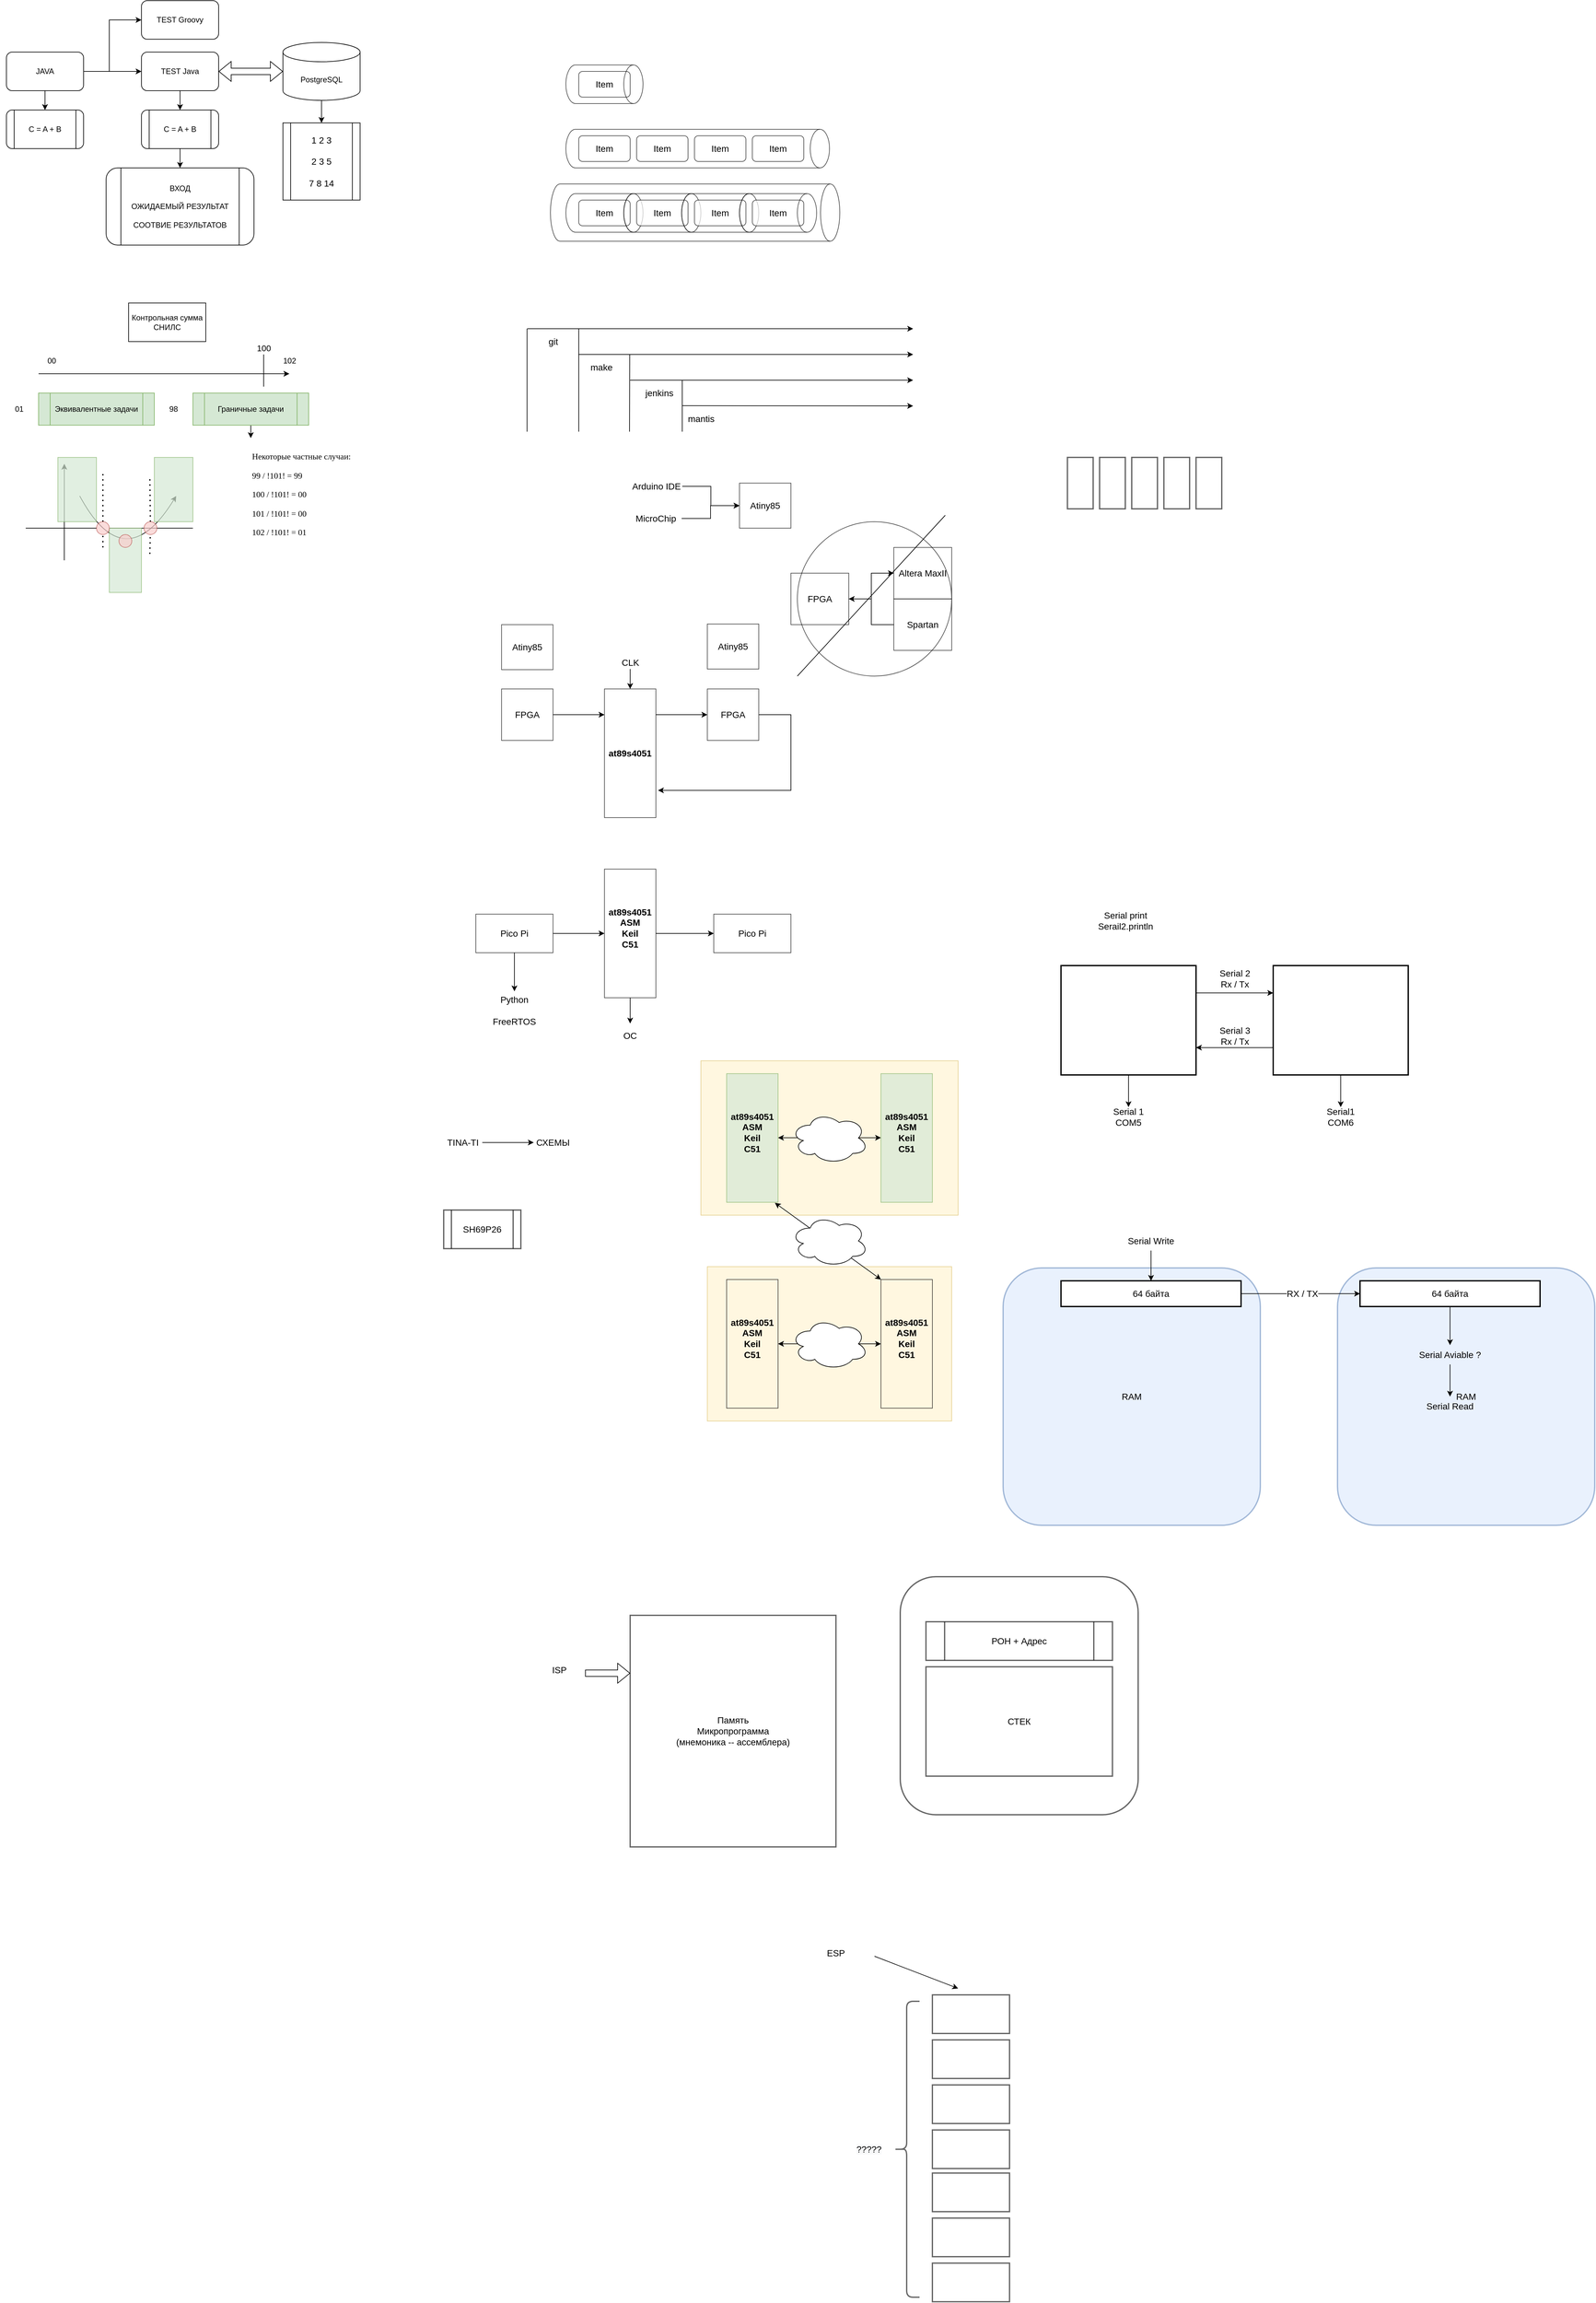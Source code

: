 <mxfile version="16.5.3" type="github"><diagram id="JWll6TlJVvsSTL1DyOem" name="Page-1"><mxGraphModel dx="2031" dy="1089" grid="1" gridSize="10" guides="1" tooltips="1" connect="1" arrows="1" fold="1" page="1" pageScale="1" pageWidth="827" pageHeight="1169" math="0" shadow="0"><root><mxCell id="0"/><mxCell id="1" parent="0"/><mxCell id="N8ILKGq0WhEgd5VuNj8q-164" value="" style="rounded=1;whiteSpace=wrap;html=1;fontSize=14;strokeWidth=2;fillColor=default;gradientColor=none;opacity=60;" parent="1" vertex="1"><mxGeometry x="1580" y="2580" width="370" height="370" as="geometry"/></mxCell><mxCell id="N8ILKGq0WhEgd5VuNj8q-156" value="RAM" style="rounded=1;whiteSpace=wrap;html=1;fontSize=14;strokeWidth=2;fillColor=#dae8fc;strokeColor=#6c8ebf;opacity=60;" parent="1" vertex="1"><mxGeometry x="2260" y="2100" width="400" height="400" as="geometry"/></mxCell><mxCell id="N8ILKGq0WhEgd5VuNj8q-155" value="RAM" style="rounded=1;whiteSpace=wrap;html=1;fontSize=14;strokeWidth=2;fillColor=#dae8fc;strokeColor=#6c8ebf;opacity=60;" parent="1" vertex="1"><mxGeometry x="1740" y="2100" width="400" height="400" as="geometry"/></mxCell><mxCell id="N8ILKGq0WhEgd5VuNj8q-111" value="" style="rounded=0;whiteSpace=wrap;html=1;fontSize=14;fillColor=#fff2cc;strokeColor=#d6b656;opacity=60;" parent="1" vertex="1"><mxGeometry x="1280" y="2098" width="380" height="240" as="geometry"/></mxCell><mxCell id="N8ILKGq0WhEgd5VuNj8q-110" value="" style="rounded=0;whiteSpace=wrap;html=1;fontSize=14;fillColor=#fff2cc;strokeColor=#d6b656;opacity=60;" parent="1" vertex="1"><mxGeometry x="1270" y="1778" width="400" height="240" as="geometry"/></mxCell><mxCell id="N8ILKGq0WhEgd5VuNj8q-54" value="" style="shape=cylinder3;whiteSpace=wrap;html=1;boundedLbl=1;backgroundOutline=1;size=15;fontSize=14;opacity=70;rotation=90;fillColor=none;" parent="1" vertex="1"><mxGeometry x="1235" y="155" width="60" height="410" as="geometry"/></mxCell><mxCell id="N8ILKGq0WhEgd5VuNj8q-3" value="" style="edgeStyle=orthogonalEdgeStyle;rounded=0;orthogonalLoop=1;jettySize=auto;html=1;" parent="1" source="N8ILKGq0WhEgd5VuNj8q-1" target="N8ILKGq0WhEgd5VuNj8q-2" edge="1"><mxGeometry relative="1" as="geometry"/></mxCell><mxCell id="N8ILKGq0WhEgd5VuNj8q-5" style="edgeStyle=orthogonalEdgeStyle;rounded=0;orthogonalLoop=1;jettySize=auto;html=1;" parent="1" source="N8ILKGq0WhEgd5VuNj8q-1" target="N8ILKGq0WhEgd5VuNj8q-4" edge="1"><mxGeometry relative="1" as="geometry"><Array as="points"><mxPoint x="350" y="240"/><mxPoint x="350" y="160"/></Array></mxGeometry></mxCell><mxCell id="N8ILKGq0WhEgd5VuNj8q-7" value="" style="edgeStyle=orthogonalEdgeStyle;rounded=0;orthogonalLoop=1;jettySize=auto;html=1;" parent="1" source="N8ILKGq0WhEgd5VuNj8q-1" target="N8ILKGq0WhEgd5VuNj8q-6" edge="1"><mxGeometry relative="1" as="geometry"/></mxCell><mxCell id="N8ILKGq0WhEgd5VuNj8q-1" value="JAVA" style="rounded=1;whiteSpace=wrap;html=1;" parent="1" vertex="1"><mxGeometry x="190" y="210" width="120" height="60" as="geometry"/></mxCell><mxCell id="N8ILKGq0WhEgd5VuNj8q-46" value="" style="edgeStyle=orthogonalEdgeStyle;rounded=0;orthogonalLoop=1;jettySize=auto;html=1;fontSize=13;" parent="1" source="N8ILKGq0WhEgd5VuNj8q-2" target="N8ILKGq0WhEgd5VuNj8q-45" edge="1"><mxGeometry relative="1" as="geometry"/></mxCell><mxCell id="N8ILKGq0WhEgd5VuNj8q-2" value="TEST Java" style="rounded=1;whiteSpace=wrap;html=1;" parent="1" vertex="1"><mxGeometry x="400" y="210" width="120" height="60" as="geometry"/></mxCell><mxCell id="N8ILKGq0WhEgd5VuNj8q-4" value="TEST Groovy" style="rounded=1;whiteSpace=wrap;html=1;" parent="1" vertex="1"><mxGeometry x="400" y="130" width="120" height="60" as="geometry"/></mxCell><mxCell id="N8ILKGq0WhEgd5VuNj8q-6" value="C = A + B" style="shape=process;whiteSpace=wrap;html=1;backgroundOutline=1;rounded=1;" parent="1" vertex="1"><mxGeometry x="190" y="300" width="120" height="60" as="geometry"/></mxCell><mxCell id="N8ILKGq0WhEgd5VuNj8q-10" value="" style="edgeStyle=orthogonalEdgeStyle;rounded=0;orthogonalLoop=1;jettySize=auto;html=1;" parent="1" source="N8ILKGq0WhEgd5VuNj8q-8" target="N8ILKGq0WhEgd5VuNj8q-9" edge="1"><mxGeometry relative="1" as="geometry"/></mxCell><mxCell id="N8ILKGq0WhEgd5VuNj8q-8" value="PostgreSQL" style="shape=cylinder3;whiteSpace=wrap;html=1;boundedLbl=1;backgroundOutline=1;size=15;" parent="1" vertex="1"><mxGeometry x="620" y="195" width="120" height="90" as="geometry"/></mxCell><mxCell id="N8ILKGq0WhEgd5VuNj8q-9" value="&lt;font style=&quot;font-size: 14px&quot;&gt;1 2 3&lt;br&gt;&lt;br&gt;2 3 5&lt;br&gt;&lt;br&gt;7 8 14&lt;/font&gt;" style="shape=process;whiteSpace=wrap;html=1;backgroundOutline=1;" parent="1" vertex="1"><mxGeometry x="620" y="320" width="120" height="120" as="geometry"/></mxCell><mxCell id="N8ILKGq0WhEgd5VuNj8q-11" value="Контрольная сумма СНИЛС" style="rounded=0;whiteSpace=wrap;html=1;" parent="1" vertex="1"><mxGeometry x="380" y="600" width="120" height="60" as="geometry"/></mxCell><mxCell id="N8ILKGq0WhEgd5VuNj8q-12" value="" style="endArrow=classic;html=1;rounded=0;" parent="1" edge="1"><mxGeometry width="50" height="50" relative="1" as="geometry"><mxPoint x="240" y="710" as="sourcePoint"/><mxPoint x="630" y="710" as="targetPoint"/></mxGeometry></mxCell><mxCell id="N8ILKGq0WhEgd5VuNj8q-13" value="00" style="text;html=1;align=center;verticalAlign=middle;resizable=0;points=[];autosize=1;strokeColor=none;fillColor=none;" parent="1" vertex="1"><mxGeometry x="245" y="680" width="30" height="20" as="geometry"/></mxCell><mxCell id="N8ILKGq0WhEgd5VuNj8q-14" value="102" style="text;html=1;align=center;verticalAlign=middle;resizable=0;points=[];autosize=1;strokeColor=none;fillColor=none;" parent="1" vertex="1"><mxGeometry x="610" y="680" width="40" height="20" as="geometry"/></mxCell><mxCell id="N8ILKGq0WhEgd5VuNj8q-15" value="Эквивалентные задачи" style="shape=process;whiteSpace=wrap;html=1;backgroundOutline=1;fillColor=#d5e8d4;strokeColor=#82b366;" parent="1" vertex="1"><mxGeometry x="240" y="740" width="180" height="50" as="geometry"/></mxCell><mxCell id="N8ILKGq0WhEgd5VuNj8q-18" value="01" style="text;html=1;strokeColor=none;fillColor=none;align=center;verticalAlign=middle;whiteSpace=wrap;rounded=0;" parent="1" vertex="1"><mxGeometry x="180" y="750" width="60" height="30" as="geometry"/></mxCell><mxCell id="N8ILKGq0WhEgd5VuNj8q-19" value="98" style="text;html=1;strokeColor=none;fillColor=none;align=center;verticalAlign=middle;whiteSpace=wrap;rounded=0;" parent="1" vertex="1"><mxGeometry x="420" y="750" width="60" height="30" as="geometry"/></mxCell><mxCell id="N8ILKGq0WhEgd5VuNj8q-20" value="" style="endArrow=none;html=1;rounded=0;startArrow=none;" parent="1" source="N8ILKGq0WhEgd5VuNj8q-29" edge="1"><mxGeometry width="50" height="50" relative="1" as="geometry"><mxPoint x="220" y="950" as="sourcePoint"/><mxPoint x="480" y="950" as="targetPoint"/></mxGeometry></mxCell><mxCell id="N8ILKGq0WhEgd5VuNj8q-21" value="" style="endArrow=classic;html=1;rounded=0;" parent="1" edge="1"><mxGeometry width="50" height="50" relative="1" as="geometry"><mxPoint x="280" y="1000" as="sourcePoint"/><mxPoint x="280" y="850" as="targetPoint"/></mxGeometry></mxCell><mxCell id="N8ILKGq0WhEgd5VuNj8q-23" value="" style="curved=1;endArrow=classic;html=1;rounded=0;" parent="1" edge="1"><mxGeometry width="50" height="50" relative="1" as="geometry"><mxPoint x="304" y="900" as="sourcePoint"/><mxPoint x="454" y="900" as="targetPoint"/><Array as="points"><mxPoint x="374" y="1030"/></Array></mxGeometry></mxCell><mxCell id="N8ILKGq0WhEgd5VuNj8q-24" value="" style="endArrow=none;dashed=1;html=1;dashPattern=1 3;strokeWidth=2;rounded=0;startArrow=none;" parent="1" source="N8ILKGq0WhEgd5VuNj8q-29" edge="1"><mxGeometry width="50" height="50" relative="1" as="geometry"><mxPoint x="340" y="980" as="sourcePoint"/><mxPoint x="340" y="860" as="targetPoint"/></mxGeometry></mxCell><mxCell id="N8ILKGq0WhEgd5VuNj8q-25" value="" style="endArrow=none;dashed=1;html=1;dashPattern=1 3;strokeWidth=2;rounded=0;startArrow=none;" parent="1" source="N8ILKGq0WhEgd5VuNj8q-35" edge="1"><mxGeometry width="50" height="50" relative="1" as="geometry"><mxPoint x="413" y="990" as="sourcePoint"/><mxPoint x="413" y="870" as="targetPoint"/></mxGeometry></mxCell><mxCell id="N8ILKGq0WhEgd5VuNj8q-26" value="" style="rounded=0;whiteSpace=wrap;html=1;fillColor=#d5e8d4;opacity=70;strokeColor=#82b366;" parent="1" vertex="1"><mxGeometry x="420" y="840" width="60" height="100" as="geometry"/></mxCell><mxCell id="N8ILKGq0WhEgd5VuNj8q-27" value="" style="rounded=0;whiteSpace=wrap;html=1;fillColor=#d5e8d4;opacity=70;strokeColor=#82b366;" parent="1" vertex="1"><mxGeometry x="270" y="840" width="60" height="100" as="geometry"/></mxCell><mxCell id="N8ILKGq0WhEgd5VuNj8q-28" value="" style="rounded=0;whiteSpace=wrap;html=1;fillColor=#d5e8d4;opacity=70;strokeColor=#82b366;" parent="1" vertex="1"><mxGeometry x="350" y="950" width="50" height="100" as="geometry"/></mxCell><mxCell id="N8ILKGq0WhEgd5VuNj8q-30" value="" style="endArrow=none;dashed=1;html=1;dashPattern=1 3;strokeWidth=2;rounded=0;" parent="1" target="N8ILKGq0WhEgd5VuNj8q-29" edge="1"><mxGeometry width="50" height="50" relative="1" as="geometry"><mxPoint x="340" y="980" as="sourcePoint"/><mxPoint x="340" y="860" as="targetPoint"/></mxGeometry></mxCell><mxCell id="N8ILKGq0WhEgd5VuNj8q-29" value="" style="ellipse;whiteSpace=wrap;html=1;aspect=fixed;fillColor=#f8cecc;opacity=70;strokeColor=#b85450;" parent="1" vertex="1"><mxGeometry x="330" y="940" width="20" height="20" as="geometry"/></mxCell><mxCell id="N8ILKGq0WhEgd5VuNj8q-33" value="" style="endArrow=none;html=1;rounded=0;" parent="1" target="N8ILKGq0WhEgd5VuNj8q-29" edge="1"><mxGeometry width="50" height="50" relative="1" as="geometry"><mxPoint x="220" y="950" as="sourcePoint"/><mxPoint x="480" y="950" as="targetPoint"/></mxGeometry></mxCell><mxCell id="N8ILKGq0WhEgd5VuNj8q-34" value="" style="ellipse;whiteSpace=wrap;html=1;aspect=fixed;fillColor=#f8cecc;opacity=70;strokeColor=#b85450;" parent="1" vertex="1"><mxGeometry x="365" y="960" width="20" height="20" as="geometry"/></mxCell><mxCell id="N8ILKGq0WhEgd5VuNj8q-35" value="" style="ellipse;whiteSpace=wrap;html=1;aspect=fixed;fillColor=#f8cecc;opacity=70;strokeColor=#b85450;" parent="1" vertex="1"><mxGeometry x="404" y="940" width="20" height="20" as="geometry"/></mxCell><mxCell id="N8ILKGq0WhEgd5VuNj8q-36" value="" style="endArrow=none;dashed=1;html=1;dashPattern=1 3;strokeWidth=2;rounded=0;" parent="1" target="N8ILKGq0WhEgd5VuNj8q-35" edge="1"><mxGeometry width="50" height="50" relative="1" as="geometry"><mxPoint x="413" y="990" as="sourcePoint"/><mxPoint x="413" y="870" as="targetPoint"/></mxGeometry></mxCell><mxCell id="N8ILKGq0WhEgd5VuNj8q-39" value="" style="edgeStyle=orthogonalEdgeStyle;rounded=0;orthogonalLoop=1;jettySize=auto;html=1;" parent="1" source="N8ILKGq0WhEgd5VuNj8q-37" edge="1"><mxGeometry relative="1" as="geometry"><mxPoint x="570" y="810" as="targetPoint"/><Array as="points"><mxPoint x="570" y="810"/></Array></mxGeometry></mxCell><mxCell id="N8ILKGq0WhEgd5VuNj8q-37" value="Граничные задачи" style="shape=process;whiteSpace=wrap;html=1;backgroundOutline=1;fillColor=#d5e8d4;strokeColor=#82b366;" parent="1" vertex="1"><mxGeometry x="480" y="740" width="180" height="50" as="geometry"/></mxCell><mxCell id="N8ILKGq0WhEgd5VuNj8q-40" value="&lt;p style=&quot;margin: 14px 0px 0px ; padding: 0px ; color: rgb(0 , 0 , 0) ; font-family: &amp;#34;times new roman&amp;#34; ; font-style: normal ; font-weight: 400 ; letter-spacing: normal ; text-indent: 0px ; text-transform: none ; word-spacing: 0px ; background-color: rgb(255 , 255 , 255) ; font-size: 13px&quot;&gt;&lt;font style=&quot;font-size: 13px&quot;&gt;Некоторые частные случаи:&lt;/font&gt;&lt;/p&gt;&lt;p style=&quot;margin: 14px 0px 0px ; padding: 0px ; color: rgb(0 , 0 , 0) ; font-family: &amp;#34;times new roman&amp;#34; ; font-style: normal ; font-weight: 400 ; letter-spacing: normal ; text-indent: 0px ; text-transform: none ; word-spacing: 0px ; background-color: rgb(255 , 255 , 255) ; font-size: 13px&quot;&gt;&lt;font style=&quot;font-size: 13px&quot;&gt;&lt;a id=&quot;dst101289&quot; style=&quot;background-color: transparent ; color: rgb(26 , 13 , 171) ; text-decoration: underline ; cursor: pointer&quot;&gt;&lt;/a&gt;99 / !101! = 99&lt;/font&gt;&lt;/p&gt;&lt;p style=&quot;margin: 14px 0px 0px ; padding: 0px ; color: rgb(0 , 0 , 0) ; font-family: &amp;#34;times new roman&amp;#34; ; font-style: normal ; font-weight: 400 ; letter-spacing: normal ; text-indent: 0px ; text-transform: none ; word-spacing: 0px ; background-color: rgb(255 , 255 , 255) ; font-size: 13px&quot;&gt;&lt;font style=&quot;font-size: 13px&quot;&gt;&lt;a id=&quot;dst101290&quot; style=&quot;background-color: transparent ; color: rgb(26 , 13 , 171) ; text-decoration: underline ; cursor: pointer&quot;&gt;&lt;/a&gt;100 / !101! = 00&lt;/font&gt;&lt;/p&gt;&lt;p style=&quot;margin: 14px 0px 0px ; padding: 0px ; color: rgb(0 , 0 , 0) ; font-family: &amp;#34;times new roman&amp;#34; ; font-style: normal ; font-weight: 400 ; letter-spacing: normal ; text-indent: 0px ; text-transform: none ; word-spacing: 0px ; background-color: rgb(255 , 255 , 255) ; font-size: 13px&quot;&gt;&lt;font style=&quot;font-size: 13px&quot;&gt;&lt;a id=&quot;dst101291&quot; style=&quot;background-color: transparent ; color: rgb(26 , 13 , 171) ; text-decoration: underline ; cursor: pointer&quot;&gt;&lt;/a&gt;101 / !101! = 00&lt;/font&gt;&lt;/p&gt;&lt;p style=&quot;margin: 14px 0px 0px ; padding: 0px ; color: rgb(0 , 0 , 0) ; font-family: &amp;#34;times new roman&amp;#34; ; font-style: normal ; font-weight: 400 ; letter-spacing: normal ; text-indent: 0px ; text-transform: none ; word-spacing: 0px ; background-color: rgb(255 , 255 , 255) ; font-size: 13px&quot;&gt;&lt;font style=&quot;font-size: 13px&quot;&gt;&lt;span&gt;&lt;a id=&quot;dst101292&quot; style=&quot;background-color: transparent ; color: rgb(26 , 13 , 171) ; text-decoration: underline ; cursor: pointer&quot;&gt;&lt;/a&gt;&lt;/span&gt;102 / !101! = 01&lt;/font&gt;&lt;/p&gt;" style="text;whiteSpace=wrap;html=1;" parent="1" vertex="1"><mxGeometry x="570" y="810" width="160" height="160" as="geometry"/></mxCell><mxCell id="N8ILKGq0WhEgd5VuNj8q-41" value="" style="endArrow=none;html=1;rounded=0;fontSize=13;" parent="1" edge="1"><mxGeometry width="50" height="50" relative="1" as="geometry"><mxPoint x="590" y="730" as="sourcePoint"/><mxPoint x="590" y="680" as="targetPoint"/></mxGeometry></mxCell><mxCell id="N8ILKGq0WhEgd5VuNj8q-42" value="100" style="text;html=1;align=center;verticalAlign=middle;resizable=0;points=[];autosize=1;strokeColor=none;fillColor=none;fontSize=13;" parent="1" vertex="1"><mxGeometry x="570" y="660" width="40" height="20" as="geometry"/></mxCell><mxCell id="N8ILKGq0WhEgd5VuNj8q-44" value="" style="shape=flexArrow;endArrow=classic;startArrow=classic;html=1;rounded=0;fontSize=13;exitX=1;exitY=0.5;exitDx=0;exitDy=0;entryX=0;entryY=0.5;entryDx=0;entryDy=0;entryPerimeter=0;" parent="1" source="N8ILKGq0WhEgd5VuNj8q-2" target="N8ILKGq0WhEgd5VuNj8q-8" edge="1"><mxGeometry width="100" height="100" relative="1" as="geometry"><mxPoint x="520" y="300" as="sourcePoint"/><mxPoint x="620" y="200" as="targetPoint"/></mxGeometry></mxCell><mxCell id="N8ILKGq0WhEgd5VuNj8q-48" value="" style="edgeStyle=orthogonalEdgeStyle;rounded=0;orthogonalLoop=1;jettySize=auto;html=1;fontSize=13;" parent="1" source="N8ILKGq0WhEgd5VuNj8q-45" target="N8ILKGq0WhEgd5VuNj8q-47" edge="1"><mxGeometry relative="1" as="geometry"/></mxCell><mxCell id="N8ILKGq0WhEgd5VuNj8q-45" value="C = A + B" style="shape=process;whiteSpace=wrap;html=1;backgroundOutline=1;rounded=1;" parent="1" vertex="1"><mxGeometry x="400" y="300" width="120" height="60" as="geometry"/></mxCell><mxCell id="N8ILKGq0WhEgd5VuNj8q-47" value="ВХОД&lt;br&gt;&lt;br&gt;ОЖИДАЕМЫЙ РЕЗУЛЬТАТ&lt;br&gt;&amp;nbsp;&lt;br&gt;СООТВИЕ РЕЗУЛЬТАТОВ" style="shape=process;whiteSpace=wrap;html=1;backgroundOutline=1;rounded=1;" parent="1" vertex="1"><mxGeometry x="345" y="390" width="230" height="120" as="geometry"/></mxCell><mxCell id="N8ILKGq0WhEgd5VuNj8q-50" value="Item" style="rounded=1;whiteSpace=wrap;html=1;fontSize=14;opacity=70;" parent="1" vertex="1"><mxGeometry x="1080" y="240" width="80" height="40" as="geometry"/></mxCell><mxCell id="N8ILKGq0WhEgd5VuNj8q-51" value="" style="shape=cylinder3;whiteSpace=wrap;html=1;boundedLbl=1;backgroundOutline=1;size=15;fontSize=14;opacity=70;rotation=90;fillColor=none;" parent="1" vertex="1"><mxGeometry x="1090" y="200" width="60" height="120" as="geometry"/></mxCell><mxCell id="N8ILKGq0WhEgd5VuNj8q-53" value="Item" style="rounded=1;whiteSpace=wrap;html=1;fontSize=14;opacity=70;" parent="1" vertex="1"><mxGeometry x="1080" y="340" width="80" height="40" as="geometry"/></mxCell><mxCell id="N8ILKGq0WhEgd5VuNj8q-55" value="Item" style="rounded=1;whiteSpace=wrap;html=1;fontSize=14;opacity=70;" parent="1" vertex="1"><mxGeometry x="1170" y="340" width="80" height="40" as="geometry"/></mxCell><mxCell id="N8ILKGq0WhEgd5VuNj8q-56" value="Item" style="rounded=1;whiteSpace=wrap;html=1;fontSize=14;opacity=70;" parent="1" vertex="1"><mxGeometry x="1260" y="340" width="80" height="40" as="geometry"/></mxCell><mxCell id="N8ILKGq0WhEgd5VuNj8q-57" value="Item" style="rounded=1;whiteSpace=wrap;html=1;fontSize=14;opacity=70;" parent="1" vertex="1"><mxGeometry x="1350" y="340" width="80" height="40" as="geometry"/></mxCell><mxCell id="N8ILKGq0WhEgd5VuNj8q-58" value="Item" style="rounded=1;whiteSpace=wrap;html=1;fontSize=14;opacity=70;" parent="1" vertex="1"><mxGeometry x="1080" y="440" width="80" height="40" as="geometry"/></mxCell><mxCell id="N8ILKGq0WhEgd5VuNj8q-59" value="" style="shape=cylinder3;whiteSpace=wrap;html=1;boundedLbl=1;backgroundOutline=1;size=15;fontSize=14;opacity=70;rotation=90;fillColor=none;" parent="1" vertex="1"><mxGeometry x="1090" y="400" width="60" height="120" as="geometry"/></mxCell><mxCell id="N8ILKGq0WhEgd5VuNj8q-60" value="Item" style="rounded=1;whiteSpace=wrap;html=1;fontSize=14;opacity=70;" parent="1" vertex="1"><mxGeometry x="1170" y="440" width="80" height="40" as="geometry"/></mxCell><mxCell id="N8ILKGq0WhEgd5VuNj8q-61" value="" style="shape=cylinder3;whiteSpace=wrap;html=1;boundedLbl=1;backgroundOutline=1;size=15;fontSize=14;opacity=70;rotation=90;fillColor=none;" parent="1" vertex="1"><mxGeometry x="1180" y="400" width="60" height="120" as="geometry"/></mxCell><mxCell id="N8ILKGq0WhEgd5VuNj8q-62" value="Item" style="rounded=1;whiteSpace=wrap;html=1;fontSize=14;opacity=70;" parent="1" vertex="1"><mxGeometry x="1260" y="440" width="80" height="40" as="geometry"/></mxCell><mxCell id="N8ILKGq0WhEgd5VuNj8q-63" value="" style="shape=cylinder3;whiteSpace=wrap;html=1;boundedLbl=1;backgroundOutline=1;size=15;fontSize=14;opacity=70;rotation=90;fillColor=none;" parent="1" vertex="1"><mxGeometry x="1270" y="400" width="60" height="120" as="geometry"/></mxCell><mxCell id="N8ILKGq0WhEgd5VuNj8q-64" value="Item" style="rounded=1;whiteSpace=wrap;html=1;fontSize=14;opacity=70;" parent="1" vertex="1"><mxGeometry x="1350" y="440" width="80" height="40" as="geometry"/></mxCell><mxCell id="N8ILKGq0WhEgd5VuNj8q-65" value="" style="shape=cylinder3;whiteSpace=wrap;html=1;boundedLbl=1;backgroundOutline=1;size=15;fontSize=14;opacity=70;rotation=90;fillColor=none;" parent="1" vertex="1"><mxGeometry x="1360" y="400" width="60" height="120" as="geometry"/></mxCell><mxCell id="N8ILKGq0WhEgd5VuNj8q-68" value="" style="shape=cylinder3;whiteSpace=wrap;html=1;boundedLbl=1;backgroundOutline=1;size=15;fontSize=14;opacity=70;rotation=90;fillColor=none;" parent="1" vertex="1"><mxGeometry x="1216.5" y="234.5" width="89" height="450" as="geometry"/></mxCell><mxCell id="N8ILKGq0WhEgd5VuNj8q-69" value="" style="endArrow=classic;html=1;rounded=0;fontSize=14;" parent="1" edge="1"><mxGeometry width="50" height="50" relative="1" as="geometry"><mxPoint x="1000" y="640" as="sourcePoint"/><mxPoint x="1600" y="640" as="targetPoint"/></mxGeometry></mxCell><mxCell id="N8ILKGq0WhEgd5VuNj8q-70" value="" style="endArrow=none;html=1;rounded=0;fontSize=14;" parent="1" edge="1"><mxGeometry width="50" height="50" relative="1" as="geometry"><mxPoint x="999.66" y="800" as="sourcePoint"/><mxPoint x="999.66" y="640" as="targetPoint"/></mxGeometry></mxCell><mxCell id="N8ILKGq0WhEgd5VuNj8q-71" value="" style="endArrow=none;html=1;rounded=0;fontSize=14;" parent="1" edge="1"><mxGeometry width="50" height="50" relative="1" as="geometry"><mxPoint x="1080" y="800" as="sourcePoint"/><mxPoint x="1080" y="640" as="targetPoint"/></mxGeometry></mxCell><mxCell id="N8ILKGq0WhEgd5VuNj8q-72" value="" style="endArrow=none;html=1;rounded=0;fontSize=14;" parent="1" edge="1"><mxGeometry width="50" height="50" relative="1" as="geometry"><mxPoint x="1159" y="800" as="sourcePoint"/><mxPoint x="1159.31" y="680" as="targetPoint"/></mxGeometry></mxCell><mxCell id="N8ILKGq0WhEgd5VuNj8q-73" value="" style="endArrow=none;html=1;rounded=0;fontSize=14;" parent="1" edge="1"><mxGeometry width="50" height="50" relative="1" as="geometry"><mxPoint x="1241" y="800" as="sourcePoint"/><mxPoint x="1241" y="720" as="targetPoint"/></mxGeometry></mxCell><mxCell id="N8ILKGq0WhEgd5VuNj8q-74" value="" style="endArrow=classic;html=1;rounded=0;fontSize=14;" parent="1" edge="1"><mxGeometry width="50" height="50" relative="1" as="geometry"><mxPoint x="1080" y="680" as="sourcePoint"/><mxPoint x="1600" y="680" as="targetPoint"/></mxGeometry></mxCell><mxCell id="N8ILKGq0WhEgd5VuNj8q-75" value="" style="endArrow=classic;html=1;rounded=0;fontSize=14;" parent="1" edge="1"><mxGeometry width="50" height="50" relative="1" as="geometry"><mxPoint x="1160" y="720" as="sourcePoint"/><mxPoint x="1600" y="720" as="targetPoint"/></mxGeometry></mxCell><mxCell id="N8ILKGq0WhEgd5VuNj8q-76" value="&lt;b&gt;at89s4051&lt;/b&gt;" style="rounded=0;whiteSpace=wrap;html=1;fontSize=14;fillColor=none;gradientColor=#ffffff;opacity=70;" parent="1" vertex="1"><mxGeometry x="1120" y="1200" width="80" height="200" as="geometry"/></mxCell><mxCell id="N8ILKGq0WhEgd5VuNj8q-77" value="Atiny85" style="rounded=0;whiteSpace=wrap;html=1;fontSize=14;fillColor=none;gradientColor=#ffffff;opacity=70;" parent="1" vertex="1"><mxGeometry x="1330" y="880" width="80" height="70" as="geometry"/></mxCell><mxCell id="N8ILKGq0WhEgd5VuNj8q-79" value="" style="edgeStyle=orthogonalEdgeStyle;rounded=0;orthogonalLoop=1;jettySize=auto;html=1;fontSize=14;" parent="1" source="N8ILKGq0WhEgd5VuNj8q-78" target="N8ILKGq0WhEgd5VuNj8q-77" edge="1"><mxGeometry relative="1" as="geometry"/></mxCell><mxCell id="N8ILKGq0WhEgd5VuNj8q-78" value="MicroChip" style="text;html=1;strokeColor=none;fillColor=none;align=center;verticalAlign=middle;whiteSpace=wrap;rounded=0;fontSize=14;opacity=70;" parent="1" vertex="1"><mxGeometry x="1160" y="920" width="80" height="30" as="geometry"/></mxCell><mxCell id="N8ILKGq0WhEgd5VuNj8q-81" value="" style="edgeStyle=orthogonalEdgeStyle;rounded=0;orthogonalLoop=1;jettySize=auto;html=1;fontSize=14;" parent="1" source="N8ILKGq0WhEgd5VuNj8q-80" target="N8ILKGq0WhEgd5VuNj8q-77" edge="1"><mxGeometry relative="1" as="geometry"/></mxCell><mxCell id="N8ILKGq0WhEgd5VuNj8q-80" value="Arduino IDE" style="text;html=1;strokeColor=none;fillColor=none;align=center;verticalAlign=middle;whiteSpace=wrap;rounded=0;fontSize=14;opacity=70;" parent="1" vertex="1"><mxGeometry x="1161" y="870" width="80" height="30" as="geometry"/></mxCell><mxCell id="N8ILKGq0WhEgd5VuNj8q-82" value="" style="endArrow=classic;html=1;rounded=0;fontSize=14;" parent="1" edge="1"><mxGeometry width="50" height="50" relative="1" as="geometry"><mxPoint x="1040" y="1240" as="sourcePoint"/><mxPoint x="1120" y="1240" as="targetPoint"/></mxGeometry></mxCell><mxCell id="N8ILKGq0WhEgd5VuNj8q-83" value="" style="endArrow=classic;html=1;rounded=0;fontSize=14;" parent="1" edge="1"><mxGeometry width="50" height="50" relative="1" as="geometry"><mxPoint x="1200" y="1240" as="sourcePoint"/><mxPoint x="1280" y="1240" as="targetPoint"/></mxGeometry></mxCell><mxCell id="N8ILKGq0WhEgd5VuNj8q-85" value="" style="edgeStyle=orthogonalEdgeStyle;rounded=0;orthogonalLoop=1;jettySize=auto;html=1;fontSize=14;" parent="1" source="N8ILKGq0WhEgd5VuNj8q-84" target="N8ILKGq0WhEgd5VuNj8q-76" edge="1"><mxGeometry relative="1" as="geometry"/></mxCell><mxCell id="N8ILKGq0WhEgd5VuNj8q-84" value="CLK" style="text;html=1;align=center;verticalAlign=middle;resizable=0;points=[];autosize=1;strokeColor=none;fillColor=none;fontSize=14;" parent="1" vertex="1"><mxGeometry x="1140" y="1149" width="40" height="20" as="geometry"/></mxCell><mxCell id="N8ILKGq0WhEgd5VuNj8q-88" value="" style="edgeStyle=orthogonalEdgeStyle;rounded=0;orthogonalLoop=1;jettySize=auto;html=1;fontSize=14;" parent="1" source="N8ILKGq0WhEgd5VuNj8q-86" target="N8ILKGq0WhEgd5VuNj8q-87" edge="1"><mxGeometry relative="1" as="geometry"/></mxCell><mxCell id="N8ILKGq0WhEgd5VuNj8q-86" value="FPGA" style="rounded=0;whiteSpace=wrap;html=1;fontSize=14;fillColor=none;gradientColor=#ffffff;opacity=70;" parent="1" vertex="1"><mxGeometry x="1410" y="1020" width="90" height="80" as="geometry"/></mxCell><mxCell id="N8ILKGq0WhEgd5VuNj8q-87" value="Altera MaxII" style="rounded=0;whiteSpace=wrap;html=1;fontSize=14;fillColor=none;gradientColor=#ffffff;opacity=70;" parent="1" vertex="1"><mxGeometry x="1570" y="980" width="90" height="80" as="geometry"/></mxCell><mxCell id="N8ILKGq0WhEgd5VuNj8q-90" value="" style="edgeStyle=orthogonalEdgeStyle;rounded=0;orthogonalLoop=1;jettySize=auto;html=1;fontSize=14;" parent="1" source="N8ILKGq0WhEgd5VuNj8q-89" target="N8ILKGq0WhEgd5VuNj8q-86" edge="1"><mxGeometry relative="1" as="geometry"/></mxCell><mxCell id="N8ILKGq0WhEgd5VuNj8q-89" value="Spartan" style="rounded=0;whiteSpace=wrap;html=1;fontSize=14;fillColor=none;gradientColor=#ffffff;opacity=70;" parent="1" vertex="1"><mxGeometry x="1570" y="1060" width="90" height="80" as="geometry"/></mxCell><mxCell id="N8ILKGq0WhEgd5VuNj8q-91" value="" style="ellipse;whiteSpace=wrap;html=1;aspect=fixed;fontSize=14;fillColor=none;gradientColor=#ffffff;opacity=70;" parent="1" vertex="1"><mxGeometry x="1420" y="940" width="240" height="240" as="geometry"/></mxCell><mxCell id="N8ILKGq0WhEgd5VuNj8q-92" value="" style="endArrow=none;html=1;rounded=0;fontSize=14;" parent="1" edge="1"><mxGeometry width="50" height="50" relative="1" as="geometry"><mxPoint x="1420" y="1180" as="sourcePoint"/><mxPoint x="1650" y="930" as="targetPoint"/></mxGeometry></mxCell><mxCell id="N8ILKGq0WhEgd5VuNj8q-93" value="FPGA" style="whiteSpace=wrap;html=1;aspect=fixed;fontSize=14;fillColor=none;gradientColor=#ffffff;opacity=70;" parent="1" vertex="1"><mxGeometry x="960" y="1200" width="80" height="80" as="geometry"/></mxCell><mxCell id="N8ILKGq0WhEgd5VuNj8q-95" style="edgeStyle=orthogonalEdgeStyle;rounded=0;orthogonalLoop=1;jettySize=auto;html=1;entryX=1.042;entryY=0.788;entryDx=0;entryDy=0;entryPerimeter=0;fontSize=14;" parent="1" source="N8ILKGq0WhEgd5VuNj8q-94" target="N8ILKGq0WhEgd5VuNj8q-76" edge="1"><mxGeometry relative="1" as="geometry"><Array as="points"><mxPoint x="1410" y="1240"/><mxPoint x="1410" y="1358"/></Array></mxGeometry></mxCell><mxCell id="N8ILKGq0WhEgd5VuNj8q-94" value="FPGA" style="whiteSpace=wrap;html=1;aspect=fixed;fontSize=14;fillColor=none;gradientColor=#ffffff;opacity=70;" parent="1" vertex="1"><mxGeometry x="1280" y="1200" width="80" height="80" as="geometry"/></mxCell><mxCell id="N8ILKGq0WhEgd5VuNj8q-96" value="Atiny85" style="rounded=0;whiteSpace=wrap;html=1;fontSize=14;fillColor=none;gradientColor=#ffffff;opacity=70;" parent="1" vertex="1"><mxGeometry x="960" y="1100" width="80" height="70" as="geometry"/></mxCell><mxCell id="N8ILKGq0WhEgd5VuNj8q-97" value="Atiny85" style="rounded=0;whiteSpace=wrap;html=1;fontSize=14;fillColor=none;gradientColor=#ffffff;opacity=70;" parent="1" vertex="1"><mxGeometry x="1280" y="1099" width="80" height="70" as="geometry"/></mxCell><mxCell id="N8ILKGq0WhEgd5VuNj8q-125" value="" style="edgeStyle=orthogonalEdgeStyle;rounded=0;orthogonalLoop=1;jettySize=auto;html=1;fontSize=14;" parent="1" source="N8ILKGq0WhEgd5VuNj8q-98" edge="1"><mxGeometry relative="1" as="geometry"><mxPoint x="1160" y="1720" as="targetPoint"/></mxGeometry></mxCell><mxCell id="N8ILKGq0WhEgd5VuNj8q-184" style="edgeStyle=orthogonalEdgeStyle;rounded=0;orthogonalLoop=1;jettySize=auto;html=1;exitX=1;exitY=0.5;exitDx=0;exitDy=0;entryX=0;entryY=0.5;entryDx=0;entryDy=0;fontSize=14;" parent="1" source="N8ILKGq0WhEgd5VuNj8q-98" target="N8ILKGq0WhEgd5VuNj8q-100" edge="1"><mxGeometry relative="1" as="geometry"/></mxCell><mxCell id="N8ILKGq0WhEgd5VuNj8q-98" value="&lt;b&gt;at89s4051&lt;br&gt;ASM&lt;br&gt;Keil&lt;br&gt;C51&lt;br&gt;&lt;br&gt;&lt;/b&gt;" style="rounded=0;whiteSpace=wrap;html=1;fontSize=14;fillColor=none;gradientColor=#ffffff;opacity=70;" parent="1" vertex="1"><mxGeometry x="1120" y="1480" width="80" height="200" as="geometry"/></mxCell><mxCell id="N8ILKGq0WhEgd5VuNj8q-102" value="" style="edgeStyle=orthogonalEdgeStyle;rounded=0;orthogonalLoop=1;jettySize=auto;html=1;fontSize=14;entryX=0.5;entryY=0;entryDx=0;entryDy=0;" parent="1" source="N8ILKGq0WhEgd5VuNj8q-99" target="N8ILKGq0WhEgd5VuNj8q-105" edge="1"><mxGeometry relative="1" as="geometry"><mxPoint x="980" y="1610" as="targetPoint"/></mxGeometry></mxCell><mxCell id="N8ILKGq0WhEgd5VuNj8q-183" value="" style="edgeStyle=orthogonalEdgeStyle;rounded=0;orthogonalLoop=1;jettySize=auto;html=1;fontSize=14;" parent="1" source="N8ILKGq0WhEgd5VuNj8q-99" target="N8ILKGq0WhEgd5VuNj8q-98" edge="1"><mxGeometry relative="1" as="geometry"/></mxCell><mxCell id="N8ILKGq0WhEgd5VuNj8q-99" value="Pico Pi" style="rounded=0;whiteSpace=wrap;html=1;fontSize=14;fillColor=none;gradientColor=#ffffff;opacity=70;" parent="1" vertex="1"><mxGeometry x="920" y="1550" width="120" height="60" as="geometry"/></mxCell><mxCell id="N8ILKGq0WhEgd5VuNj8q-100" value="Pico Pi" style="rounded=0;whiteSpace=wrap;html=1;fontSize=14;fillColor=none;gradientColor=#ffffff;opacity=70;" parent="1" vertex="1"><mxGeometry x="1290" y="1550" width="120" height="60" as="geometry"/></mxCell><mxCell id="N8ILKGq0WhEgd5VuNj8q-105" value="Python&lt;br&gt;&lt;br&gt;FreeRTOS" style="text;html=1;strokeColor=none;fillColor=none;align=center;verticalAlign=middle;whiteSpace=wrap;rounded=0;fontSize=14;opacity=70;" parent="1" vertex="1"><mxGeometry x="950" y="1670" width="60" height="60" as="geometry"/></mxCell><mxCell id="N8ILKGq0WhEgd5VuNj8q-106" value="&lt;b&gt;at89s4051&lt;br&gt;ASM&lt;br&gt;Keil&lt;br&gt;C51&lt;br&gt;&lt;br&gt;&lt;/b&gt;" style="rounded=0;whiteSpace=wrap;html=1;fontSize=14;fillColor=#d5e8d4;opacity=70;strokeColor=#82b366;" parent="1" vertex="1"><mxGeometry x="1310" y="1798" width="80" height="200" as="geometry"/></mxCell><mxCell id="N8ILKGq0WhEgd5VuNj8q-107" value="&lt;b&gt;at89s4051&lt;br&gt;ASM&lt;br&gt;Keil&lt;br&gt;C51&lt;br&gt;&lt;br&gt;&lt;/b&gt;" style="rounded=0;whiteSpace=wrap;html=1;fontSize=14;fillColor=#d5e8d4;opacity=70;strokeColor=#82b366;" parent="1" vertex="1"><mxGeometry x="1550" y="1798" width="80" height="200" as="geometry"/></mxCell><mxCell id="N8ILKGq0WhEgd5VuNj8q-108" value="&lt;b&gt;at89s4051&lt;br&gt;ASM&lt;br&gt;Keil&lt;br&gt;C51&lt;br&gt;&lt;br&gt;&lt;/b&gt;" style="rounded=0;whiteSpace=wrap;html=1;fontSize=14;fillColor=none;gradientColor=#ffffff;opacity=70;" parent="1" vertex="1"><mxGeometry x="1310" y="2118" width="80" height="200" as="geometry"/></mxCell><mxCell id="N8ILKGq0WhEgd5VuNj8q-109" value="&lt;b&gt;at89s4051&lt;br&gt;ASM&lt;br&gt;Keil&lt;br&gt;C51&lt;br&gt;&lt;br&gt;&lt;/b&gt;" style="rounded=0;whiteSpace=wrap;html=1;fontSize=14;fillColor=none;gradientColor=#ffffff;opacity=70;" parent="1" vertex="1"><mxGeometry x="1550" y="2118" width="80" height="200" as="geometry"/></mxCell><mxCell id="N8ILKGq0WhEgd5VuNj8q-115" value="" style="endArrow=classic;startArrow=classic;html=1;rounded=0;fontSize=14;entryX=0;entryY=0;entryDx=0;entryDy=0;exitX=0.938;exitY=1.004;exitDx=0;exitDy=0;exitPerimeter=0;" parent="1" source="N8ILKGq0WhEgd5VuNj8q-106" target="N8ILKGq0WhEgd5VuNj8q-109" edge="1"><mxGeometry width="50" height="50" relative="1" as="geometry"><mxPoint x="1380" y="2018" as="sourcePoint"/><mxPoint x="1430" y="1968" as="targetPoint"/></mxGeometry></mxCell><mxCell id="N8ILKGq0WhEgd5VuNj8q-114" value="" style="ellipse;shape=cloud;whiteSpace=wrap;html=1;fontSize=14;fillColor=default;gradientColor=none;" parent="1" vertex="1"><mxGeometry x="1410" y="2018" width="120" height="80" as="geometry"/></mxCell><mxCell id="N8ILKGq0WhEgd5VuNj8q-116" value="" style="endArrow=classic;startArrow=classic;html=1;rounded=0;fontSize=14;entryX=0;entryY=0.5;entryDx=0;entryDy=0;exitX=1;exitY=0.5;exitDx=0;exitDy=0;" parent="1" source="N8ILKGq0WhEgd5VuNj8q-108" target="N8ILKGq0WhEgd5VuNj8q-109" edge="1"><mxGeometry width="50" height="50" relative="1" as="geometry"><mxPoint x="1395.04" y="2008.8" as="sourcePoint"/><mxPoint x="1560" y="2128" as="targetPoint"/></mxGeometry></mxCell><mxCell id="N8ILKGq0WhEgd5VuNj8q-113" value="" style="ellipse;shape=cloud;whiteSpace=wrap;html=1;fontSize=14;fillColor=default;gradientColor=none;" parent="1" vertex="1"><mxGeometry x="1410" y="2178" width="120" height="80" as="geometry"/></mxCell><mxCell id="N8ILKGq0WhEgd5VuNj8q-117" value="" style="endArrow=classic;startArrow=classic;html=1;rounded=0;fontSize=14;entryX=0;entryY=0.5;entryDx=0;entryDy=0;exitX=1;exitY=0.5;exitDx=0;exitDy=0;" parent="1" edge="1"><mxGeometry width="50" height="50" relative="1" as="geometry"><mxPoint x="1390" y="1897.58" as="sourcePoint"/><mxPoint x="1550" y="1897.58" as="targetPoint"/></mxGeometry></mxCell><mxCell id="N8ILKGq0WhEgd5VuNj8q-112" value="" style="ellipse;shape=cloud;whiteSpace=wrap;html=1;fontSize=14;fillColor=default;gradientColor=none;" parent="1" vertex="1"><mxGeometry x="1410" y="1858" width="120" height="80" as="geometry"/></mxCell><mxCell id="N8ILKGq0WhEgd5VuNj8q-123" value="" style="edgeStyle=orthogonalEdgeStyle;rounded=0;orthogonalLoop=1;jettySize=auto;html=1;fontSize=14;" parent="1" source="N8ILKGq0WhEgd5VuNj8q-118" target="N8ILKGq0WhEgd5VuNj8q-122" edge="1"><mxGeometry relative="1" as="geometry"/></mxCell><mxCell id="N8ILKGq0WhEgd5VuNj8q-118" value="TINA-TI" style="text;html=1;strokeColor=none;fillColor=none;align=center;verticalAlign=middle;whiteSpace=wrap;rounded=0;fontSize=14;opacity=60;" parent="1" vertex="1"><mxGeometry x="870" y="1890" width="60" height="30" as="geometry"/></mxCell><mxCell id="N8ILKGq0WhEgd5VuNj8q-120" value="&lt;span style=&quot;text-align: left&quot;&gt;SH69P26&lt;/span&gt;" style="shape=process;whiteSpace=wrap;html=1;backgroundOutline=1;fontSize=14;fillColor=none;gradientColor=none;opacity=60;strokeWidth=2;" parent="1" vertex="1"><mxGeometry x="870" y="2010" width="120" height="60" as="geometry"/></mxCell><mxCell id="N8ILKGq0WhEgd5VuNj8q-122" value="СХЕМЫ" style="text;html=1;strokeColor=none;fillColor=none;align=center;verticalAlign=middle;whiteSpace=wrap;rounded=0;fontSize=14;opacity=60;" parent="1" vertex="1"><mxGeometry x="1010" y="1890" width="60" height="30" as="geometry"/></mxCell><mxCell id="N8ILKGq0WhEgd5VuNj8q-126" value="ОС" style="text;html=1;strokeColor=none;fillColor=none;align=center;verticalAlign=middle;whiteSpace=wrap;rounded=0;fontSize=14;opacity=60;" parent="1" vertex="1"><mxGeometry x="1130" y="1724" width="60" height="30" as="geometry"/></mxCell><mxCell id="N8ILKGq0WhEgd5VuNj8q-135" value="" style="edgeStyle=orthogonalEdgeStyle;rounded=0;orthogonalLoop=1;jettySize=auto;html=1;fontSize=14;" parent="1" source="N8ILKGq0WhEgd5VuNj8q-132" target="N8ILKGq0WhEgd5VuNj8q-134" edge="1"><mxGeometry relative="1" as="geometry"/></mxCell><mxCell id="N8ILKGq0WhEgd5VuNj8q-132" value="" style="rounded=0;whiteSpace=wrap;html=1;fontSize=14;strokeWidth=2;fillColor=default;gradientColor=none;" parent="1" vertex="1"><mxGeometry x="1830" y="1630" width="210" height="170" as="geometry"/></mxCell><mxCell id="N8ILKGq0WhEgd5VuNj8q-137" value="" style="edgeStyle=orthogonalEdgeStyle;rounded=0;orthogonalLoop=1;jettySize=auto;html=1;fontSize=14;" parent="1" source="N8ILKGq0WhEgd5VuNj8q-133" target="N8ILKGq0WhEgd5VuNj8q-136" edge="1"><mxGeometry relative="1" as="geometry"/></mxCell><mxCell id="N8ILKGq0WhEgd5VuNj8q-133" value="" style="rounded=0;whiteSpace=wrap;html=1;fontSize=14;strokeWidth=2;fillColor=default;gradientColor=none;" parent="1" vertex="1"><mxGeometry x="2160" y="1630" width="210" height="170" as="geometry"/></mxCell><mxCell id="N8ILKGq0WhEgd5VuNj8q-134" value="Serial 1 COM5" style="text;html=1;strokeColor=none;fillColor=none;align=center;verticalAlign=middle;whiteSpace=wrap;rounded=0;fontSize=14;" parent="1" vertex="1"><mxGeometry x="1905" y="1850" width="60" height="30" as="geometry"/></mxCell><mxCell id="N8ILKGq0WhEgd5VuNj8q-136" value="Serial1 COM6" style="text;html=1;strokeColor=none;fillColor=none;align=center;verticalAlign=middle;whiteSpace=wrap;rounded=0;fontSize=14;" parent="1" vertex="1"><mxGeometry x="2235" y="1850" width="60" height="30" as="geometry"/></mxCell><mxCell id="N8ILKGq0WhEgd5VuNj8q-138" value="" style="endArrow=classic;html=1;rounded=0;fontSize=14;entryX=0;entryY=0.25;entryDx=0;entryDy=0;exitX=1;exitY=0.25;exitDx=0;exitDy=0;" parent="1" source="N8ILKGq0WhEgd5VuNj8q-132" target="N8ILKGq0WhEgd5VuNj8q-133" edge="1"><mxGeometry width="50" height="50" relative="1" as="geometry"><mxPoint x="2040" y="1690" as="sourcePoint"/><mxPoint x="2090" y="1640" as="targetPoint"/></mxGeometry></mxCell><mxCell id="N8ILKGq0WhEgd5VuNj8q-140" value="" style="endArrow=classic;html=1;rounded=0;fontSize=14;entryX=1;entryY=0.75;entryDx=0;entryDy=0;exitX=0;exitY=0.75;exitDx=0;exitDy=0;" parent="1" source="N8ILKGq0WhEgd5VuNj8q-133" target="N8ILKGq0WhEgd5VuNj8q-132" edge="1"><mxGeometry width="50" height="50" relative="1" as="geometry"><mxPoint x="2150" y="1830" as="sourcePoint"/><mxPoint x="2200" y="1780" as="targetPoint"/></mxGeometry></mxCell><mxCell id="N8ILKGq0WhEgd5VuNj8q-141" value="Serial 2&lt;br&gt;Rx / Tx" style="text;html=1;align=center;verticalAlign=middle;resizable=0;points=[];autosize=1;strokeColor=none;fillColor=none;fontSize=14;" parent="1" vertex="1"><mxGeometry x="2070" y="1630" width="60" height="40" as="geometry"/></mxCell><mxCell id="N8ILKGq0WhEgd5VuNj8q-142" value="Serial 3&lt;br&gt;Rx / Tx" style="text;html=1;align=center;verticalAlign=middle;resizable=0;points=[];autosize=1;strokeColor=none;fillColor=none;fontSize=14;" parent="1" vertex="1"><mxGeometry x="2070" y="1719" width="60" height="40" as="geometry"/></mxCell><mxCell id="N8ILKGq0WhEgd5VuNj8q-143" value="Serial print&lt;br&gt;Serail2.println" style="text;html=1;align=center;verticalAlign=middle;resizable=0;points=[];autosize=1;strokeColor=none;fillColor=none;fontSize=14;" parent="1" vertex="1"><mxGeometry x="1880" y="1540" width="100" height="40" as="geometry"/></mxCell><mxCell id="N8ILKGq0WhEgd5VuNj8q-149" value="" style="edgeStyle=orthogonalEdgeStyle;rounded=0;orthogonalLoop=1;jettySize=auto;html=1;fontSize=14;" parent="1" source="N8ILKGq0WhEgd5VuNj8q-144" target="N8ILKGq0WhEgd5VuNj8q-148" edge="1"><mxGeometry relative="1" as="geometry"/></mxCell><mxCell id="N8ILKGq0WhEgd5VuNj8q-150" value="RX / TX" style="edgeLabel;html=1;align=center;verticalAlign=middle;resizable=0;points=[];fontSize=14;" parent="N8ILKGq0WhEgd5VuNj8q-149" vertex="1" connectable="0"><mxGeometry x="-0.283" y="1" relative="1" as="geometry"><mxPoint x="28" y="1" as="offset"/></mxGeometry></mxCell><mxCell id="N8ILKGq0WhEgd5VuNj8q-144" value="64 байта" style="rounded=0;whiteSpace=wrap;html=1;fontSize=14;strokeWidth=2;fillColor=default;gradientColor=none;" parent="1" vertex="1"><mxGeometry x="1830" y="2120" width="280" height="40" as="geometry"/></mxCell><mxCell id="N8ILKGq0WhEgd5VuNj8q-147" value="" style="edgeStyle=orthogonalEdgeStyle;rounded=0;orthogonalLoop=1;jettySize=auto;html=1;fontSize=14;" parent="1" source="N8ILKGq0WhEgd5VuNj8q-146" target="N8ILKGq0WhEgd5VuNj8q-144" edge="1"><mxGeometry relative="1" as="geometry"/></mxCell><mxCell id="N8ILKGq0WhEgd5VuNj8q-146" value="Serial Write" style="text;html=1;strokeColor=none;fillColor=none;align=center;verticalAlign=middle;whiteSpace=wrap;rounded=0;fontSize=14;" parent="1" vertex="1"><mxGeometry x="1890" y="2043" width="160" height="30" as="geometry"/></mxCell><mxCell id="N8ILKGq0WhEgd5VuNj8q-152" value="" style="edgeStyle=orthogonalEdgeStyle;rounded=0;orthogonalLoop=1;jettySize=auto;html=1;fontSize=14;" parent="1" source="N8ILKGq0WhEgd5VuNj8q-148" target="N8ILKGq0WhEgd5VuNj8q-151" edge="1"><mxGeometry relative="1" as="geometry"/></mxCell><mxCell id="N8ILKGq0WhEgd5VuNj8q-148" value="64 байта" style="rounded=0;whiteSpace=wrap;html=1;fontSize=14;strokeWidth=2;fillColor=default;gradientColor=none;" parent="1" vertex="1"><mxGeometry x="2295" y="2120" width="280" height="40" as="geometry"/></mxCell><mxCell id="N8ILKGq0WhEgd5VuNj8q-154" value="" style="edgeStyle=orthogonalEdgeStyle;rounded=0;orthogonalLoop=1;jettySize=auto;html=1;fontSize=14;" parent="1" source="N8ILKGq0WhEgd5VuNj8q-151" target="N8ILKGq0WhEgd5VuNj8q-153" edge="1"><mxGeometry relative="1" as="geometry"/></mxCell><mxCell id="N8ILKGq0WhEgd5VuNj8q-151" value="Serial Aviable ?" style="text;html=1;strokeColor=none;fillColor=none;align=center;verticalAlign=middle;whiteSpace=wrap;rounded=0;fontSize=14;" parent="1" vertex="1"><mxGeometry x="2355" y="2220" width="160" height="30" as="geometry"/></mxCell><mxCell id="N8ILKGq0WhEgd5VuNj8q-153" value="Serial Read" style="text;html=1;strokeColor=none;fillColor=none;align=center;verticalAlign=middle;whiteSpace=wrap;rounded=0;fontSize=14;" parent="1" vertex="1"><mxGeometry x="2355" y="2300" width="160" height="30" as="geometry"/></mxCell><mxCell id="N8ILKGq0WhEgd5VuNj8q-157" value="Память &lt;br&gt;Микропрограмма&lt;br&gt;(мнемоника -- ассемблера)" style="rounded=0;whiteSpace=wrap;html=1;fontSize=14;strokeWidth=2;fillColor=default;gradientColor=none;opacity=60;" parent="1" vertex="1"><mxGeometry x="1160" y="2640" width="320" height="360" as="geometry"/></mxCell><mxCell id="N8ILKGq0WhEgd5VuNj8q-158" value="" style="shape=flexArrow;endArrow=classic;html=1;rounded=0;fontSize=14;entryX=0;entryY=0.25;entryDx=0;entryDy=0;" parent="1" target="N8ILKGq0WhEgd5VuNj8q-157" edge="1"><mxGeometry width="50" height="50" relative="1" as="geometry"><mxPoint x="1090" y="2730" as="sourcePoint"/><mxPoint x="1150" y="2690" as="targetPoint"/></mxGeometry></mxCell><mxCell id="N8ILKGq0WhEgd5VuNj8q-160" value="ISP" style="text;html=1;strokeColor=none;fillColor=none;align=center;verticalAlign=middle;whiteSpace=wrap;rounded=0;fontSize=14;opacity=60;" parent="1" vertex="1"><mxGeometry x="1020" y="2710" width="60" height="30" as="geometry"/></mxCell><mxCell id="N8ILKGq0WhEgd5VuNj8q-162" value="СТЕК&lt;br&gt;" style="rounded=0;whiteSpace=wrap;html=1;fontSize=14;strokeWidth=2;fillColor=default;gradientColor=none;opacity=60;" parent="1" vertex="1"><mxGeometry x="1620" y="2720" width="290" height="170" as="geometry"/></mxCell><mxCell id="N8ILKGq0WhEgd5VuNj8q-163" value="РОН + Адрес" style="shape=process;whiteSpace=wrap;html=1;backgroundOutline=1;fontSize=14;strokeWidth=2;fillColor=default;gradientColor=none;opacity=60;" parent="1" vertex="1"><mxGeometry x="1620" y="2650" width="290" height="60" as="geometry"/></mxCell><mxCell id="N8ILKGq0WhEgd5VuNj8q-165" value="" style="rounded=0;whiteSpace=wrap;html=1;fontSize=14;strokeWidth=2;fillColor=default;gradientColor=none;opacity=60;" parent="1" vertex="1"><mxGeometry x="1630" y="3230" width="120" height="60" as="geometry"/></mxCell><mxCell id="N8ILKGq0WhEgd5VuNj8q-166" value="" style="endArrow=classic;html=1;rounded=0;fontSize=14;" parent="1" edge="1"><mxGeometry width="50" height="50" relative="1" as="geometry"><mxPoint x="1540" y="3170" as="sourcePoint"/><mxPoint x="1670" y="3220" as="targetPoint"/></mxGeometry></mxCell><mxCell id="N8ILKGq0WhEgd5VuNj8q-168" value="" style="rounded=0;whiteSpace=wrap;html=1;fontSize=14;strokeWidth=2;fillColor=default;gradientColor=none;opacity=60;" parent="1" vertex="1"><mxGeometry x="1630" y="3370" width="120" height="60" as="geometry"/></mxCell><mxCell id="N8ILKGq0WhEgd5VuNj8q-169" value="" style="rounded=0;whiteSpace=wrap;html=1;fontSize=14;strokeWidth=2;fillColor=default;gradientColor=none;opacity=60;" parent="1" vertex="1"><mxGeometry x="1630" y="3300" width="120" height="60" as="geometry"/></mxCell><mxCell id="N8ILKGq0WhEgd5VuNj8q-170" value="" style="rounded=0;whiteSpace=wrap;html=1;fontSize=14;strokeWidth=2;fillColor=default;gradientColor=none;opacity=60;" parent="1" vertex="1"><mxGeometry x="1630" y="3507" width="120" height="60" as="geometry"/></mxCell><mxCell id="N8ILKGq0WhEgd5VuNj8q-171" value="" style="rounded=0;whiteSpace=wrap;html=1;fontSize=14;strokeWidth=2;fillColor=default;gradientColor=none;opacity=60;" parent="1" vertex="1"><mxGeometry x="1630" y="3647" width="120" height="60" as="geometry"/></mxCell><mxCell id="N8ILKGq0WhEgd5VuNj8q-172" value="" style="rounded=0;whiteSpace=wrap;html=1;fontSize=14;strokeWidth=2;fillColor=default;gradientColor=none;opacity=60;" parent="1" vertex="1"><mxGeometry x="1630" y="3577" width="120" height="60" as="geometry"/></mxCell><mxCell id="N8ILKGq0WhEgd5VuNj8q-173" value="" style="rounded=0;whiteSpace=wrap;html=1;fontSize=14;strokeWidth=2;fillColor=default;gradientColor=none;opacity=60;" parent="1" vertex="1"><mxGeometry x="1630" y="3440" width="120" height="60" as="geometry"/></mxCell><mxCell id="N8ILKGq0WhEgd5VuNj8q-174" value="ESP" style="text;html=1;strokeColor=none;fillColor=none;align=center;verticalAlign=middle;whiteSpace=wrap;rounded=0;fontSize=14;opacity=60;" parent="1" vertex="1"><mxGeometry x="1450" y="3150" width="60" height="30" as="geometry"/></mxCell><mxCell id="N8ILKGq0WhEgd5VuNj8q-175" value="" style="shape=curlyBracket;whiteSpace=wrap;html=1;rounded=1;fontSize=14;strokeWidth=2;fillColor=default;gradientColor=none;opacity=60;" parent="1" vertex="1"><mxGeometry x="1570" y="3240" width="40" height="460" as="geometry"/></mxCell><mxCell id="N8ILKGq0WhEgd5VuNj8q-176" value="&lt;span style=&quot;color: rgb(0, 0, 0); font-family: helvetica; font-size: 14px; font-style: normal; font-weight: 400; letter-spacing: normal; text-align: center; text-indent: 0px; text-transform: none; word-spacing: 0px; background-color: rgb(248, 249, 250); display: inline; float: none;&quot;&gt;?????&lt;/span&gt;" style="text;whiteSpace=wrap;html=1;fontSize=14;" parent="1" vertex="1"><mxGeometry x="1510" y="3455" width="60" height="30" as="geometry"/></mxCell><mxCell id="N8ILKGq0WhEgd5VuNj8q-178" value="git" style="text;html=1;align=center;verticalAlign=middle;resizable=0;points=[];autosize=1;strokeColor=none;fillColor=none;fontSize=14;" parent="1" vertex="1"><mxGeometry x="1025" y="650" width="30" height="20" as="geometry"/></mxCell><mxCell id="N8ILKGq0WhEgd5VuNj8q-179" value="make" style="text;html=1;align=center;verticalAlign=middle;resizable=0;points=[];autosize=1;strokeColor=none;fillColor=none;fontSize=14;" parent="1" vertex="1"><mxGeometry x="1090" y="690" width="50" height="20" as="geometry"/></mxCell><mxCell id="N8ILKGq0WhEgd5VuNj8q-180" value="jenkins" style="text;html=1;align=center;verticalAlign=middle;resizable=0;points=[];autosize=1;strokeColor=none;fillColor=none;fontSize=14;" parent="1" vertex="1"><mxGeometry x="1175" y="730" width="60" height="20" as="geometry"/></mxCell><mxCell id="N8ILKGq0WhEgd5VuNj8q-181" value="mantis" style="text;html=1;align=center;verticalAlign=middle;resizable=0;points=[];autosize=1;strokeColor=none;fillColor=none;fontSize=14;" parent="1" vertex="1"><mxGeometry x="1240" y="770" width="60" height="20" as="geometry"/></mxCell><mxCell id="N8ILKGq0WhEgd5VuNj8q-182" value="" style="endArrow=classic;html=1;rounded=0;fontSize=14;" parent="1" edge="1"><mxGeometry width="50" height="50" relative="1" as="geometry"><mxPoint x="1241" y="759.66" as="sourcePoint"/><mxPoint x="1600" y="760" as="targetPoint"/></mxGeometry></mxCell><mxCell id="N8ILKGq0WhEgd5VuNj8q-185" value="" style="rounded=0;whiteSpace=wrap;html=1;fontSize=14;strokeWidth=2;fillColor=default;gradientColor=none;opacity=60;" parent="1" vertex="1"><mxGeometry x="1840" y="840" width="40" height="80" as="geometry"/></mxCell><mxCell id="N8ILKGq0WhEgd5VuNj8q-186" value="" style="rounded=0;whiteSpace=wrap;html=1;fontSize=14;strokeWidth=2;fillColor=default;gradientColor=none;opacity=60;" parent="1" vertex="1"><mxGeometry x="1890" y="840" width="40" height="80" as="geometry"/></mxCell><mxCell id="N8ILKGq0WhEgd5VuNj8q-187" value="" style="rounded=0;whiteSpace=wrap;html=1;fontSize=14;strokeWidth=2;fillColor=default;gradientColor=none;opacity=60;" parent="1" vertex="1"><mxGeometry x="1990" y="840" width="40" height="80" as="geometry"/></mxCell><mxCell id="N8ILKGq0WhEgd5VuNj8q-188" value="" style="rounded=0;whiteSpace=wrap;html=1;fontSize=14;strokeWidth=2;fillColor=default;gradientColor=none;opacity=60;" parent="1" vertex="1"><mxGeometry x="2040" y="840" width="40" height="80" as="geometry"/></mxCell><mxCell id="N8ILKGq0WhEgd5VuNj8q-189" value="" style="rounded=0;whiteSpace=wrap;html=1;fontSize=14;strokeWidth=2;fillColor=default;gradientColor=none;opacity=60;" parent="1" vertex="1"><mxGeometry x="1940" y="840" width="40" height="80" as="geometry"/></mxCell></root></mxGraphModel></diagram></mxfile>